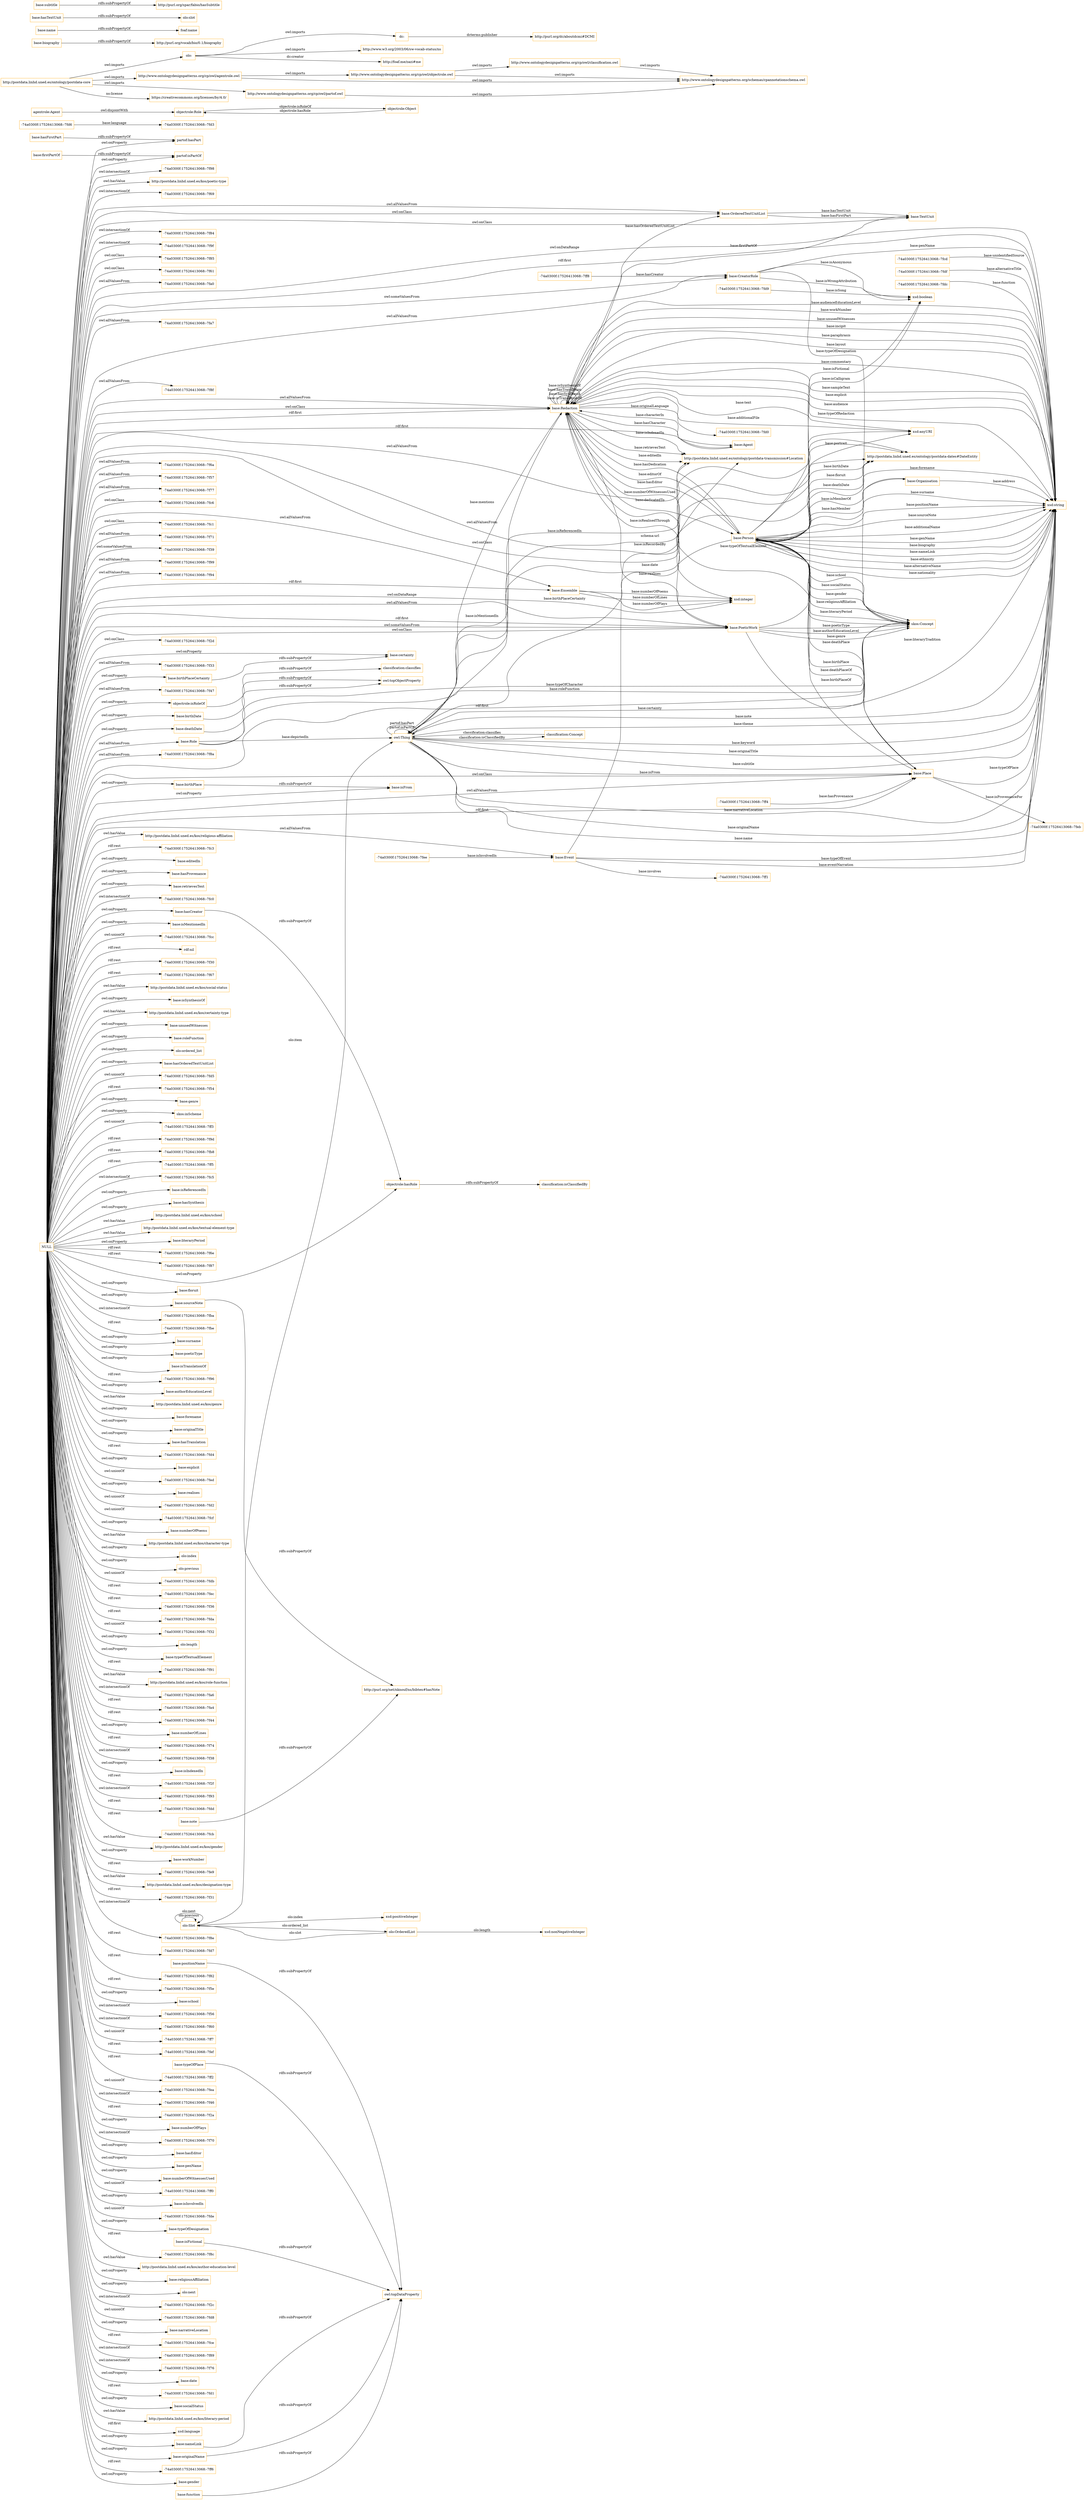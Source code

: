 digraph ar2dtool_diagram { 
rankdir=LR;
size="1501"
node [shape = rectangle, color="orange"]; "-74a0300f:17526413068:-7f85" "-74a0300f:17526413068:-7f61" "-74a0300f:17526413068:-7fa0" "base:Role" "-74a0300f:17526413068:-7fd6" "base:OrderedTextUnitList" "-74a0300f:17526413068:-7fa7" "agentrole:Agent" "base:Agent" "-74a0300f:17526413068:-7f8f" "base:CreatorRole" "base:Person" "-74a0300f:17526413068:-7fee" "-74a0300f:17526413068:-7ff4" "base:Organisation" "base:Redaction" "base:Ensemble" "-74a0300f:17526413068:-7fcd" "-74a0300f:17526413068:-7f6a" "-74a0300f:17526413068:-7f57" "-74a0300f:17526413068:-7f77" "-74a0300f:17526413068:-7fc6" "-74a0300f:17526413068:-7fd9" "base:TextUnit" "-74a0300f:17526413068:-7ff1" "-74a0300f:17526413068:-7fc1" "-74a0300f:17526413068:-7f71" "-74a0300f:17526413068:-7f39" "-74a0300f:17526413068:-7fdf" "-74a0300f:17526413068:-7f99" "-74a0300f:17526413068:-7ff8" "-74a0300f:17526413068:-7f94" "skos:Concept" "http://postdata.linhd.uned.es/ontology/postdata-dates#DateEntity" "base:Place" "-74a0300f:17526413068:-7f2d" "base:Event" "-74a0300f:17526413068:-7feb" "-74a0300f:17526413068:-7f33" "-74a0300f:17526413068:-7fdc" "http://postdata.linhd.uned.es/ontology/postdata-transmission#Location" "-74a0300f:17526413068:-7f47" "base:PoeticWork" "-74a0300f:17526413068:-7f8a" "owl:Thing" "objectrole:Role" "objectrole:Object" "olo:Slot" "olo:OrderedList" "classification:Concept" ; /*classes style*/
	"base:deathDate" -> "owl:topObjectProperty" [ label = "rdfs:subPropertyOf" ];
	"http://www.ontologydesignpatterns.org/cp/owl/objectrole.owl" -> "http://www.ontologydesignpatterns.org/cp/owl/classification.owl" [ label = "owl:imports" ];
	"http://www.ontologydesignpatterns.org/cp/owl/objectrole.owl" -> "http://www.ontologydesignpatterns.org/schemas/cpannotationschema.owl" [ label = "owl:imports" ];
	"http://www.ontologydesignpatterns.org/cp/owl/classification.owl" -> "http://www.ontologydesignpatterns.org/schemas/cpannotationschema.owl" [ label = "owl:imports" ];
	"base:firstPartOf" -> "partof:isPartOf" [ label = "rdfs:subPropertyOf" ];
	"agentrole:Agent" -> "objectrole:Role" [ label = "owl:disjointWith" ];
	"dc:" -> "http://purl.org/dc/aboutdcmi#DCMI" [ label = "dcterms:publisher" ];
	"olo:" -> "http://www.w3.org/2003/06/sw-vocab-status/ns" [ label = "owl:imports" ];
	"olo:" -> "dc:" [ label = "owl:imports" ];
	"olo:" -> "http://foaf.me/zazi#me" [ label = "dc:creator" ];
	"base:birthPlaceCertainty" -> "base:certainty" [ label = "rdfs:subPropertyOf" ];
	"base:biography" -> "http://purl.org/vocab/bio/0.1/biography" [ label = "rdfs:subPropertyOf" ];
	"objectrole:isRoleOf" -> "classification:classifies" [ label = "rdfs:subPropertyOf" ];
	"base:nameLink" -> "owl:topDataProperty" [ label = "rdfs:subPropertyOf" ];
	"base:sourceNote" -> "http://purl.org/net/nknouf/ns/bibtex#hasNote" [ label = "rdfs:subPropertyOf" ];
	"base:name" -> "foaf:name" [ label = "rdfs:subPropertyOf" ];
	"base:hasTextUnit" -> "olo:slot" [ label = "rdfs:subPropertyOf" ];
	"NULL" -> "base:birthPlace" [ label = "owl:onProperty" ];
	"NULL" -> "http://postdata.linhd.uned.es/kos/religious-affiliation" [ label = "owl:hasValue" ];
	"NULL" -> "base:PoeticWork" [ label = "owl:allValuesFrom" ];
	"NULL" -> "-74a0300f:17526413068:-7fc3" [ label = "rdf:rest" ];
	"NULL" -> "base:CreatorRole" [ label = "owl:someValuesFrom" ];
	"NULL" -> "base:editedIn" [ label = "owl:onProperty" ];
	"NULL" -> "base:Place" [ label = "rdf:first" ];
	"NULL" -> "base:hasProvenance" [ label = "owl:onProperty" ];
	"NULL" -> "base:retrievesText" [ label = "owl:onProperty" ];
	"NULL" -> "-74a0300f:17526413068:-7fc0" [ label = "owl:intersectionOf" ];
	"NULL" -> "base:PoeticWork" [ label = "rdf:first" ];
	"NULL" -> "base:birthDate" [ label = "owl:onProperty" ];
	"NULL" -> "base:isMentionedIn" [ label = "owl:onProperty" ];
	"NULL" -> "-74a0300f:17526413068:-7fcc" [ label = "owl:unionOf" ];
	"NULL" -> "rdf:nil" [ label = "rdf:rest" ];
	"NULL" -> "-74a0300f:17526413068:-7f30" [ label = "rdf:rest" ];
	"NULL" -> "-74a0300f:17526413068:-7f67" [ label = "rdf:rest" ];
	"NULL" -> "http://postdata.linhd.uned.es/kos/social-status" [ label = "owl:hasValue" ];
	"NULL" -> "base:isSynthesisOf" [ label = "owl:onProperty" ];
	"NULL" -> "base:birthPlaceCertainty" [ label = "owl:onProperty" ];
	"NULL" -> "-74a0300f:17526413068:-7f47" [ label = "owl:allValuesFrom" ];
	"NULL" -> "http://postdata.linhd.uned.es/kos/certainty-type" [ label = "owl:hasValue" ];
	"NULL" -> "base:unusedWitnesses" [ label = "owl:onProperty" ];
	"NULL" -> "objectrole:isRoleOf" [ label = "owl:onProperty" ];
	"NULL" -> "base:roleFunction" [ label = "owl:onProperty" ];
	"NULL" -> "partof:isPartOf" [ label = "owl:onProperty" ];
	"NULL" -> "olo:ordered_list" [ label = "owl:onProperty" ];
	"NULL" -> "base:hasOrderedTextUnitList" [ label = "owl:onProperty" ];
	"NULL" -> "-74a0300f:17526413068:-7fd5" [ label = "owl:unionOf" ];
	"NULL" -> "base:Role" [ label = "owl:allValuesFrom" ];
	"NULL" -> "-74a0300f:17526413068:-7f54" [ label = "rdf:rest" ];
	"NULL" -> "base:genre" [ label = "owl:onProperty" ];
	"NULL" -> "base:OrderedTextUnitList" [ label = "owl:allValuesFrom" ];
	"NULL" -> "skos:inScheme" [ label = "owl:onProperty" ];
	"NULL" -> "-74a0300f:17526413068:-7ff3" [ label = "owl:unionOf" ];
	"NULL" -> "-74a0300f:17526413068:-7f9d" [ label = "rdf:rest" ];
	"NULL" -> "-74a0300f:17526413068:-7fb8" [ label = "rdf:rest" ];
	"NULL" -> "base:CreatorRole" [ label = "owl:allValuesFrom" ];
	"NULL" -> "http://postdata.linhd.uned.es/ontology/postdata-dates#DateEntity" [ label = "owl:onClass" ];
	"NULL" -> "-74a0300f:17526413068:-7ff5" [ label = "rdf:rest" ];
	"NULL" -> "base:Ensemble" [ label = "owl:allValuesFrom" ];
	"NULL" -> "-74a0300f:17526413068:-7fc1" [ label = "owl:onClass" ];
	"NULL" -> "-74a0300f:17526413068:-7fc5" [ label = "owl:intersectionOf" ];
	"NULL" -> "base:isReferencedIn" [ label = "owl:onProperty" ];
	"NULL" -> "base:hasSynthesis" [ label = "owl:onProperty" ];
	"NULL" -> "base:Agent" [ label = "rdf:first" ];
	"NULL" -> "http://postdata.linhd.uned.es/kos/school" [ label = "owl:hasValue" ];
	"NULL" -> "skos:Concept" [ label = "rdf:first" ];
	"NULL" -> "http://postdata.linhd.uned.es/kos/textual-element-type" [ label = "owl:hasValue" ];
	"NULL" -> "base:literaryPeriod" [ label = "owl:onProperty" ];
	"NULL" -> "-74a0300f:17526413068:-7f6e" [ label = "rdf:rest" ];
	"NULL" -> "-74a0300f:17526413068:-7f87" [ label = "rdf:rest" ];
	"NULL" -> "base:floruit" [ label = "owl:onProperty" ];
	"NULL" -> "-74a0300f:17526413068:-7fba" [ label = "owl:intersectionOf" ];
	"NULL" -> "-74a0300f:17526413068:-7fbe" [ label = "rdf:rest" ];
	"NULL" -> "xsd:string" [ label = "owl:onDataRange" ];
	"NULL" -> "base:surname" [ label = "owl:onProperty" ];
	"NULL" -> "base:poeticType" [ label = "owl:onProperty" ];
	"NULL" -> "base:isTranslationOf" [ label = "owl:onProperty" ];
	"NULL" -> "-74a0300f:17526413068:-7f96" [ label = "rdf:rest" ];
	"NULL" -> "base:authorEducationLevel" [ label = "owl:onProperty" ];
	"NULL" -> "http://postdata.linhd.uned.es/kos/genre" [ label = "owl:hasValue" ];
	"NULL" -> "base:forename" [ label = "owl:onProperty" ];
	"NULL" -> "base:originalTitle" [ label = "owl:onProperty" ];
	"NULL" -> "base:hasTranslation" [ label = "owl:onProperty" ];
	"NULL" -> "base:Redaction" [ label = "owl:allValuesFrom" ];
	"NULL" -> "-74a0300f:17526413068:-7fd4" [ label = "rdf:rest" ];
	"NULL" -> "base:explicit" [ label = "owl:onProperty" ];
	"NULL" -> "-74a0300f:17526413068:-7f33" [ label = "owl:allValuesFrom" ];
	"NULL" -> "-74a0300f:17526413068:-7fed" [ label = "owl:unionOf" ];
	"NULL" -> "base:realises" [ label = "owl:onProperty" ];
	"NULL" -> "-74a0300f:17526413068:-7fd2" [ label = "owl:unionOf" ];
	"NULL" -> "-74a0300f:17526413068:-7fcf" [ label = "owl:unionOf" ];
	"NULL" -> "base:numberOfPoems" [ label = "owl:onProperty" ];
	"NULL" -> "base:PoeticWork" [ label = "owl:someValuesFrom" ];
	"NULL" -> "http://postdata.linhd.uned.es/kos/character-type" [ label = "owl:hasValue" ];
	"NULL" -> "olo:index" [ label = "owl:onProperty" ];
	"NULL" -> "olo:previous" [ label = "owl:onProperty" ];
	"NULL" -> "-74a0300f:17526413068:-7fdb" [ label = "owl:unionOf" ];
	"NULL" -> "-74a0300f:17526413068:-7f94" [ label = "owl:allValuesFrom" ];
	"NULL" -> "-74a0300f:17526413068:-7f6a" [ label = "owl:allValuesFrom" ];
	"NULL" -> "-74a0300f:17526413068:-7fec" [ label = "rdf:rest" ];
	"NULL" -> "-74a0300f:17526413068:-7f36" [ label = "rdf:rest" ];
	"NULL" -> "-74a0300f:17526413068:-7f57" [ label = "owl:allValuesFrom" ];
	"NULL" -> "-74a0300f:17526413068:-7fa0" [ label = "owl:allValuesFrom" ];
	"NULL" -> "-74a0300f:17526413068:-7fda" [ label = "rdf:rest" ];
	"NULL" -> "base:PoeticWork" [ label = "owl:onClass" ];
	"NULL" -> "-74a0300f:17526413068:-7f32" [ label = "owl:unionOf" ];
	"NULL" -> "xsd:string" [ label = "rdf:first" ];
	"NULL" -> "olo:length" [ label = "owl:onProperty" ];
	"NULL" -> "base:typeOfTextualElement" [ label = "owl:onProperty" ];
	"NULL" -> "-74a0300f:17526413068:-7f91" [ label = "rdf:rest" ];
	"NULL" -> "http://postdata.linhd.uned.es/kos/role-function" [ label = "owl:hasValue" ];
	"NULL" -> "-74a0300f:17526413068:-7f99" [ label = "owl:allValuesFrom" ];
	"NULL" -> "-74a0300f:17526413068:-7fa6" [ label = "owl:intersectionOf" ];
	"NULL" -> "-74a0300f:17526413068:-7fa4" [ label = "rdf:rest" ];
	"NULL" -> "-74a0300f:17526413068:-7f44" [ label = "rdf:rest" ];
	"NULL" -> "base:numberOfLines" [ label = "owl:onProperty" ];
	"NULL" -> "-74a0300f:17526413068:-7f74" [ label = "rdf:rest" ];
	"NULL" -> "-74a0300f:17526413068:-7f38" [ label = "owl:intersectionOf" ];
	"NULL" -> "base:isIndexedIn" [ label = "owl:onProperty" ];
	"NULL" -> "-74a0300f:17526413068:-7f2f" [ label = "rdf:rest" ];
	"NULL" -> "-74a0300f:17526413068:-7f93" [ label = "owl:intersectionOf" ];
	"NULL" -> "-74a0300f:17526413068:-7f2d" [ label = "owl:onClass" ];
	"NULL" -> "-74a0300f:17526413068:-7fdd" [ label = "rdf:rest" ];
	"NULL" -> "-74a0300f:17526413068:-7fcb" [ label = "rdf:rest" ];
	"NULL" -> "http://postdata.linhd.uned.es/kos/gender" [ label = "owl:hasValue" ];
	"NULL" -> "base:workNumber" [ label = "owl:onProperty" ];
	"NULL" -> "-74a0300f:17526413068:-7fe9" [ label = "rdf:rest" ];
	"NULL" -> "base:hasCreator" [ label = "owl:onProperty" ];
	"NULL" -> "http://postdata.linhd.uned.es/kos/designation-type" [ label = "owl:hasValue" ];
	"NULL" -> "base:deathDate" [ label = "owl:onProperty" ];
	"NULL" -> "-74a0300f:17526413068:-7f31" [ label = "rdf:rest" ];
	"NULL" -> "-74a0300f:17526413068:-7f8e" [ label = "owl:intersectionOf" ];
	"NULL" -> "base:isFrom" [ label = "owl:onProperty" ];
	"NULL" -> "-74a0300f:17526413068:-7fd7" [ label = "rdf:rest" ];
	"NULL" -> "-74a0300f:17526413068:-7f82" [ label = "rdf:rest" ];
	"NULL" -> "-74a0300f:17526413068:-7f77" [ label = "owl:allValuesFrom" ];
	"NULL" -> "-74a0300f:17526413068:-7fa7" [ label = "owl:allValuesFrom" ];
	"NULL" -> "-74a0300f:17526413068:-7f5e" [ label = "rdf:rest" ];
	"NULL" -> "base:Redaction" [ label = "owl:onClass" ];
	"NULL" -> "base:school" [ label = "owl:onProperty" ];
	"NULL" -> "-74a0300f:17526413068:-7f56" [ label = "owl:intersectionOf" ];
	"NULL" -> "-74a0300f:17526413068:-7f71" [ label = "owl:allValuesFrom" ];
	"NULL" -> "xsd:integer" [ label = "owl:onDataRange" ];
	"NULL" -> "-74a0300f:17526413068:-7f60" [ label = "owl:intersectionOf" ];
	"NULL" -> "-74a0300f:17526413068:-7f8a" [ label = "owl:allValuesFrom" ];
	"NULL" -> "-74a0300f:17526413068:-7ff7" [ label = "owl:unionOf" ];
	"NULL" -> "-74a0300f:17526413068:-7fef" [ label = "rdf:rest" ];
	"NULL" -> "-74a0300f:17526413068:-7ff2" [ label = "rdf:rest" ];
	"NULL" -> "-74a0300f:17526413068:-7fea" [ label = "owl:unionOf" ];
	"NULL" -> "-74a0300f:17526413068:-7f85" [ label = "owl:onClass" ];
	"NULL" -> "-74a0300f:17526413068:-7f46" [ label = "owl:intersectionOf" ];
	"NULL" -> "objectrole:hasRole" [ label = "owl:onProperty" ];
	"NULL" -> "partof:hasPart" [ label = "owl:onProperty" ];
	"NULL" -> "base:Place" [ label = "owl:onClass" ];
	"NULL" -> "-74a0300f:17526413068:-7f2a" [ label = "rdf:rest" ];
	"NULL" -> "base:numberOfPlays" [ label = "owl:onProperty" ];
	"NULL" -> "-74a0300f:17526413068:-7f70" [ label = "owl:intersectionOf" ];
	"NULL" -> "base:hasEditor" [ label = "owl:onProperty" ];
	"NULL" -> "base:penName" [ label = "owl:onProperty" ];
	"NULL" -> "base:nameLink" [ label = "owl:onProperty" ];
	"NULL" -> "base:Ensemble" [ label = "rdf:first" ];
	"NULL" -> "base:numberOfWitnessesUsed" [ label = "owl:onProperty" ];
	"NULL" -> "-74a0300f:17526413068:-7ff0" [ label = "owl:unionOf" ];
	"NULL" -> "base:isInvolvedIn" [ label = "owl:onProperty" ];
	"NULL" -> "-74a0300f:17526413068:-7fde" [ label = "owl:unionOf" ];
	"NULL" -> "-74a0300f:17526413068:-7fc6" [ label = "owl:onClass" ];
	"NULL" -> "base:typeOfDesignation" [ label = "owl:onProperty" ];
	"NULL" -> "-74a0300f:17526413068:-7f8c" [ label = "rdf:rest" ];
	"NULL" -> "http://postdata.linhd.uned.es/ontology/postdata-transmission#Location" [ label = "owl:allValuesFrom" ];
	"NULL" -> "base:Redaction" [ label = "rdf:first" ];
	"NULL" -> "-74a0300f:17526413068:-7f61" [ label = "owl:onClass" ];
	"NULL" -> "http://postdata.linhd.uned.es/kos/author-education-level" [ label = "owl:hasValue" ];
	"NULL" -> "base:originalName" [ label = "owl:onProperty" ];
	"NULL" -> "base:religiousAffiliation" [ label = "owl:onProperty" ];
	"NULL" -> "olo:next" [ label = "owl:onProperty" ];
	"NULL" -> "-74a0300f:17526413068:-7f2c" [ label = "owl:intersectionOf" ];
	"NULL" -> "-74a0300f:17526413068:-7fd8" [ label = "owl:unionOf" ];
	"NULL" -> "base:sourceNote" [ label = "owl:onProperty" ];
	"NULL" -> "-74a0300f:17526413068:-7f8f" [ label = "owl:allValuesFrom" ];
	"NULL" -> "base:narrativeLocation" [ label = "owl:onProperty" ];
	"NULL" -> "-74a0300f:17526413068:-7fce" [ label = "rdf:rest" ];
	"NULL" -> "-74a0300f:17526413068:-7f89" [ label = "owl:intersectionOf" ];
	"NULL" -> "-74a0300f:17526413068:-7f76" [ label = "owl:intersectionOf" ];
	"NULL" -> "base:certainty" [ label = "owl:onProperty" ];
	"NULL" -> "base:date" [ label = "owl:onProperty" ];
	"NULL" -> "-74a0300f:17526413068:-7f39" [ label = "owl:someValuesFrom" ];
	"NULL" -> "-74a0300f:17526413068:-7fd1" [ label = "rdf:rest" ];
	"NULL" -> "base:TextUnit" [ label = "owl:onClass" ];
	"NULL" -> "base:Place" [ label = "owl:allValuesFrom" ];
	"NULL" -> "base:socialStatus" [ label = "owl:onProperty" ];
	"NULL" -> "http://postdata.linhd.uned.es/kos/literary-period" [ label = "owl:hasValue" ];
	"NULL" -> "http://postdata.linhd.uned.es/ontology/postdata-dates#DateEntity" [ label = "owl:allValuesFrom" ];
	"NULL" -> "xsd:language" [ label = "rdf:first" ];
	"NULL" -> "-74a0300f:17526413068:-7ff6" [ label = "rdf:rest" ];
	"NULL" -> "base:gender" [ label = "owl:onProperty" ];
	"NULL" -> "-74a0300f:17526413068:-7f98" [ label = "owl:intersectionOf" ];
	"NULL" -> "http://postdata.linhd.uned.es/kos/poetic-type" [ label = "owl:hasValue" ];
	"NULL" -> "base:OrderedTextUnitList" [ label = "owl:onClass" ];
	"NULL" -> "-74a0300f:17526413068:-7f69" [ label = "owl:intersectionOf" ];
	"NULL" -> "base:Event" [ label = "owl:allValuesFrom" ];
	"NULL" -> "-74a0300f:17526413068:-7f84" [ label = "owl:intersectionOf" ];
	"NULL" -> "-74a0300f:17526413068:-7f9f" [ label = "owl:intersectionOf" ];
	"base:hasFirstPart" -> "partof:hasPart" [ label = "rdfs:subPropertyOf" ];
	"base:hasCreator" -> "objectrole:hasRole" [ label = "rdfs:subPropertyOf" ];
	"base:birthPlace" -> "base:isFrom" [ label = "rdfs:subPropertyOf" ];
	"http://www.ontologydesignpatterns.org/cp/owl/agentrole.owl" -> "http://www.ontologydesignpatterns.org/cp/owl/objectrole.owl" [ label = "owl:imports" ];
	"http://www.ontologydesignpatterns.org/cp/owl/agentrole.owl" -> "http://www.ontologydesignpatterns.org/schemas/cpannotationschema.owl" [ label = "owl:imports" ];
	"base:isFictional" -> "owl:topDataProperty" [ label = "rdfs:subPropertyOf" ];
	"base:subtitle" -> "http://purl.org/spar/fabio/hasSubtitle" [ label = "rdfs:subPropertyOf" ];
	"base:function" -> "owl:topDataProperty" [ label = "rdfs:subPropertyOf" ];
	"base:originalName" -> "owl:topDataProperty" [ label = "rdfs:subPropertyOf" ];
	"http://www.ontologydesignpatterns.org/cp/owl/partof.owl" -> "http://www.ontologydesignpatterns.org/schemas/cpannotationschema.owl" [ label = "owl:imports" ];
	"http://postdata.linhd.uned.es/ontology/postdata-core" -> "https://creativecommons.org/licenses/by/4.0/" [ label = "ns:license" ];
	"http://postdata.linhd.uned.es/ontology/postdata-core" -> "http://www.ontologydesignpatterns.org/cp/owl/partof.owl" [ label = "owl:imports" ];
	"http://postdata.linhd.uned.es/ontology/postdata-core" -> "http://www.ontologydesignpatterns.org/cp/owl/agentrole.owl" [ label = "owl:imports" ];
	"http://postdata.linhd.uned.es/ontology/postdata-core" -> "olo:" [ label = "owl:imports" ];
	"base:note" -> "http://purl.org/net/nknouf/ns/bibtex#hasNote" [ label = "rdfs:subPropertyOf" ];
	"base:birthDate" -> "owl:topObjectProperty" [ label = "rdfs:subPropertyOf" ];
	"base:positionName" -> "owl:topDataProperty" [ label = "rdfs:subPropertyOf" ];
	"objectrole:hasRole" -> "classification:isClassifiedBy" [ label = "rdfs:subPropertyOf" ];
	"base:typeOfPlace" -> "owl:topDataProperty" [ label = "rdfs:subPropertyOf" ];
	"base:Redaction" -> "owl:Thing" [ label = "base:mentions" ];
	"base:Person" -> "xsd:boolean" [ label = "base:isFictional" ];
	"owl:Thing" -> "xsd:string" [ label = "base:narrativeLocation" ];
	"base:CreatorRole" -> "xsd:string" [ label = "base:penName" ];
	"base:Person" -> "base:Place" [ label = "base:deathPlace" ];
	"base:Ensemble" -> "xsd:integer" [ label = "base:numberOfLines" ];
	"base:Redaction" -> "xsd:string" [ label = "base:audienceEducationLevel" ];
	"base:Event" -> "xsd:string" [ label = "base:eventNarration" ];
	"base:Redaction" -> "xsd:string" [ label = "base:workNumber" ];
	"owl:Thing" -> "xsd:string" [ label = "base:originalName" ];
	"base:OrderedTextUnitList" -> "base:TextUnit" [ label = "base:hasTextUnit" ];
	"base:Redaction" -> "base:Person" [ label = "base:hasEditor" ];
	"olo:Slot" -> "olo:Slot" [ label = "olo:previous" ];
	"base:Redaction" -> "xsd:string" [ label = "base:unusedWitnesses" ];
	"base:Place" -> "base:Person" [ label = "base:deathPlaceOf" ];
	"base:Person" -> "http://postdata.linhd.uned.es/ontology/postdata-dates#DateEntity" [ label = "base:floruit" ];
	"base:Person" -> "xsd:string" [ label = "base:surname" ];
	"base:Person" -> "xsd:string" [ label = "base:positionName" ];
	"classification:Concept" -> "owl:Thing" [ label = "classification:classifies" ];
	"-74a0300f:17526413068:-7ff8" -> "base:CreatorRole" [ label = "base:hasCreator" ];
	"base:Redaction" -> "xsd:string" [ label = "base:paraphrasis" ];
	"base:Person" -> "base:Redaction" [ label = "base:hasDedication" ];
	"base:Event" -> "xsd:string" [ label = "base:typeOfEvent" ];
	"base:Person" -> "http://postdata.linhd.uned.es/ontology/postdata-dates#DateEntity" [ label = "base:deathDate" ];
	"base:Person" -> "base:Place" [ label = "base:birthPlace" ];
	"base:Event" -> "http://postdata.linhd.uned.es/ontology/postdata-transmission#Location" [ label = "base:isRecordedBy" ];
	"base:CreatorRole" -> "xsd:boolean" [ label = "base:isAnonymous" ];
	"base:Redaction" -> "base:Agent" [ label = "base:hasCharacter" ];
	"base:Redaction" -> "xsd:anyURI" [ label = "base:text" ];
	"base:Redaction" -> "xsd:anyURI" [ label = "base:additionalFile" ];
	"base:Person" -> "base:Organisation" [ label = "base:isMemberOf" ];
	"base:Redaction" -> "xsd:string" [ label = "base:layout" ];
	"base:PoeticWork" -> "xsd:boolean" [ label = "base:isCalligram" ];
	"olo:Slot" -> "olo:OrderedList" [ label = "olo:ordered_list" ];
	"base:Redaction" -> "http://postdata.linhd.uned.es/ontology/postdata-transmission#Location" [ label = "base:editedIn" ];
	"base:Redaction" -> "skos:Concept" [ label = "base:typeOfTextualElement" ];
	"olo:OrderedList" -> "xsd:nonNegativeInteger" [ label = "olo:length" ];
	"-74a0300f:17526413068:-7fee" -> "base:Event" [ label = "base:isInvolvedIn" ];
	"base:PoeticWork" -> "base:Redaction" [ label = "base:isRealisedThrough" ];
	"base:Redaction" -> "base:PoeticWork" [ label = "base:realises" ];
	"base:Person" -> "skos:Concept" [ label = "base:religiousAffiliation" ];
	"base:Person" -> "xsd:string" [ label = "base:sourceNote" ];
	"base:Redaction" -> "xsd:string" [ label = "base:sampleText" ];
	"base:Redaction" -> "xsd:string" [ label = "base:incipit" ];
	"base:Person" -> "http://postdata.linhd.uned.es/ontology/postdata-dates#DateEntity" [ label = "base:birthDate" ];
	"base:Person" -> "owl:Thing" [ label = "base:birthPlaceCertainty" ];
	"base:Person" -> "skos:Concept" [ label = "base:literaryPeriod" ];
	"base:Person" -> "xsd:string" [ label = "base:additionalName" ];
	"base:Person" -> "xsd:string" [ label = "base:genName" ];
	"base:Person" -> "base:Redaction" [ label = "base:editorOf" ];
	"base:CreatorRole" -> "skos:Concept" [ label = "base:typeOfDesignation" ];
	"base:Person" -> "xsd:string" [ label = "base:biography" ];
	"base:Redaction" -> "base:Redaction" [ label = "base:isTranslationOf" ];
	"owl:Thing" -> "skos:Concept" [ label = "base:certainty" ];
	"base:Redaction" -> "base:Redaction" [ label = "base:hasSynthesis" ];
	"olo:OrderedList" -> "olo:Slot" [ label = "olo:slot" ];
	"base:Person" -> "skos:Concept" [ label = "base:school" ];
	"olo:Slot" -> "olo:Slot" [ label = "olo:next" ];
	"owl:Thing" -> "xsd:anyURI" [ label = "schema:url" ];
	"owl:Thing" -> "http://postdata.linhd.uned.es/ontology/postdata-transmission#Location" [ label = "base:isReferencedIn" ];
	"base:PoeticWork" -> "xsd:string" [ label = "base:literaryTradition" ];
	"owl:Thing" -> "xsd:string" [ label = "base:note" ];
	"-74a0300f:17526413068:-7fcd" -> "xsd:string" [ label = "base:unidentifiedSource" ];
	"owl:Thing" -> "xsd:string" [ label = "base:theme" ];
	"base:Event" -> "-74a0300f:17526413068:-7ff1" [ label = "base:involves" ];
	"base:Role" -> "skos:Concept" [ label = "base:roleFunction" ];
	"base:PoeticWork" -> "skos:Concept" [ label = "base:poeticType" ];
	"olo:Slot" -> "owl:Thing" [ label = "olo:item" ];
	"base:Place" -> "xsd:string" [ label = "base:typeOfPlace" ];
	"-74a0300f:17526413068:-7fd9" -> "xsd:boolean" [ label = "base:isSong" ];
	"base:Person" -> "xsd:string" [ label = "base:nameLink" ];
	"base:Ensemble" -> "xsd:integer" [ label = "base:numberOfPlays" ];
	"base:Place" -> "base:Person" [ label = "base:birthPlaceOf" ];
	"base:Redaction" -> "http://postdata.linhd.uned.es/ontology/postdata-transmission#Location" [ label = "base:isIndexedIn" ];
	"base:Person" -> "xsd:string" [ label = "base:ethnicity" ];
	"owl:Thing" -> "xsd:string" [ label = "base:keyword" ];
	"base:Redaction" -> "xsd:string" [ label = "base:commentary" ];
	"base:Redaction" -> "base:OrderedTextUnitList" [ label = "base:hasOrderedTextUnitList" ];
	"owl:Thing" -> "xsd:string" [ label = "base:originalTitle" ];
	"base:Person" -> "skos:Concept" [ label = "base:socialStatus" ];
	"owl:Thing" -> "classification:Concept" [ label = "classification:isClassifiedBy" ];
	"owl:Thing" -> "owl:Thing" [ label = "partof:isPartOf" ];
	"olo:Slot" -> "xsd:positiveInteger" [ label = "olo:index" ];
	"-74a0300f:17526413068:-7fdc" -> "xsd:string" [ label = "base:function" ];
	"base:PoeticWork" -> "skos:Concept" [ label = "base:authorEducationLevel" ];
	"owl:Thing" -> "base:Place" [ label = "base:isFrom" ];
	"base:Redaction" -> "base:Redaction" [ label = "base:hasTranslation" ];
	"base:CreatorRole" -> "xsd:boolean" [ label = "base:isWrongAttribution" ];
	"owl:Thing" -> "http://postdata.linhd.uned.es/ontology/postdata-dates#DateEntity" [ label = "base:date" ];
	"base:TextUnit" -> "base:Redaction" [ label = "base:firstPartOf" ];
	"base:Person" -> "xsd:string" [ label = "base:alternativeName" ];
	"objectrole:Object" -> "objectrole:Role" [ label = "objectrole:hasRole" ];
	"-74a0300f:17526413068:-7ff4" -> "base:Place" [ label = "base:hasProvenance" ];
	"base:Person" -> "xsd:string" [ label = "base:nationality" ];
	"owl:Thing" -> "base:Redaction" [ label = "base:isMentionedIn" ];
	"base:OrderedTextUnitList" -> "base:TextUnit" [ label = "base:hasFirstPart" ];
	"base:Person" -> "xsd:anyURI" [ label = "base:portrait" ];
	"-74a0300f:17526413068:-7fdf" -> "xsd:string" [ label = "base:alternativeTitle" ];
	"base:Organisation" -> "xsd:string" [ label = "base:address" ];
	"base:Role" -> "skos:Concept" [ label = "base:typeOfCharacter" ];
	"base:Organisation" -> "base:Person" [ label = "base:hasMember" ];
	"base:Place" -> "-74a0300f:17526413068:-7feb" [ label = "base:isProvenanceFor" ];
	"base:Redaction" -> "xsd:string" [ label = "base:explicit" ];
	"owl:Thing" -> "xsd:string" [ label = "base:subtitle" ];
	"base:Redaction" -> "http://postdata.linhd.uned.es/ontology/postdata-transmission#Location" [ label = "base:retrievesText" ];
	"base:Person" -> "skos:Concept" [ label = "base:gender" ];
	"base:PoeticWork" -> "skos:Concept" [ label = "base:genre" ];
	"owl:Thing" -> "xsd:string" [ label = "base:name" ];
	"base:Redaction" -> "base:Person" [ label = "base:dedicatedTo" ];
	"base:Person" -> "xsd:string" [ label = "base:forename" ];
	"base:Redaction" -> "xsd:string" [ label = "base:audience" ];
	"base:Ensemble" -> "xsd:integer" [ label = "base:numberOfPoems" ];
	"base:Redaction" -> "xsd:string" [ label = "base:typeOfRedaction" ];
	"base:Redaction" -> "xsd:integer" [ label = "base:numberOfWitnessesUsed" ];
	"base:Redaction" -> "-74a0300f:17526413068:-7fd0" [ label = "base:originalLanguage" ];
	"owl:Thing" -> "owl:Thing" [ label = "partof:hasPart" ];
	"base:Role" -> "owl:Thing" [ label = "base:depictedIn" ];
	"base:Agent" -> "base:Redaction" [ label = "base:characterIn" ];
	"-74a0300f:17526413068:-7fd6" -> "-74a0300f:17526413068:-7fd3" [ label = "base:language" ];
	"objectrole:Role" -> "objectrole:Object" [ label = "objectrole:isRoleOf" ];
	"base:Redaction" -> "base:Redaction" [ label = "base:isSynthesisOf" ];

}
